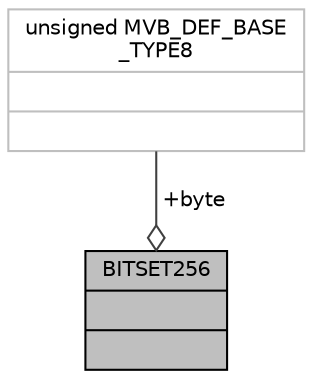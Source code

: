 digraph "BITSET256"
{
  edge [fontname="Helvetica",fontsize="10",labelfontname="Helvetica",labelfontsize="10"];
  node [fontname="Helvetica",fontsize="10",shape=record];
  Node1 [label="{BITSET256\n||}",height=0.2,width=0.4,color="black", fillcolor="grey75", style="filled" fontcolor="black"];
  Node2 -> Node1 [color="grey25",fontsize="10",style="solid",label=" +byte" ,arrowhead="odiamond",fontname="Helvetica"];
  Node2 [label="{unsigned MVB_DEF_BASE\l_TYPE8\n||}",height=0.2,width=0.4,color="grey75", fillcolor="white", style="filled"];
}
